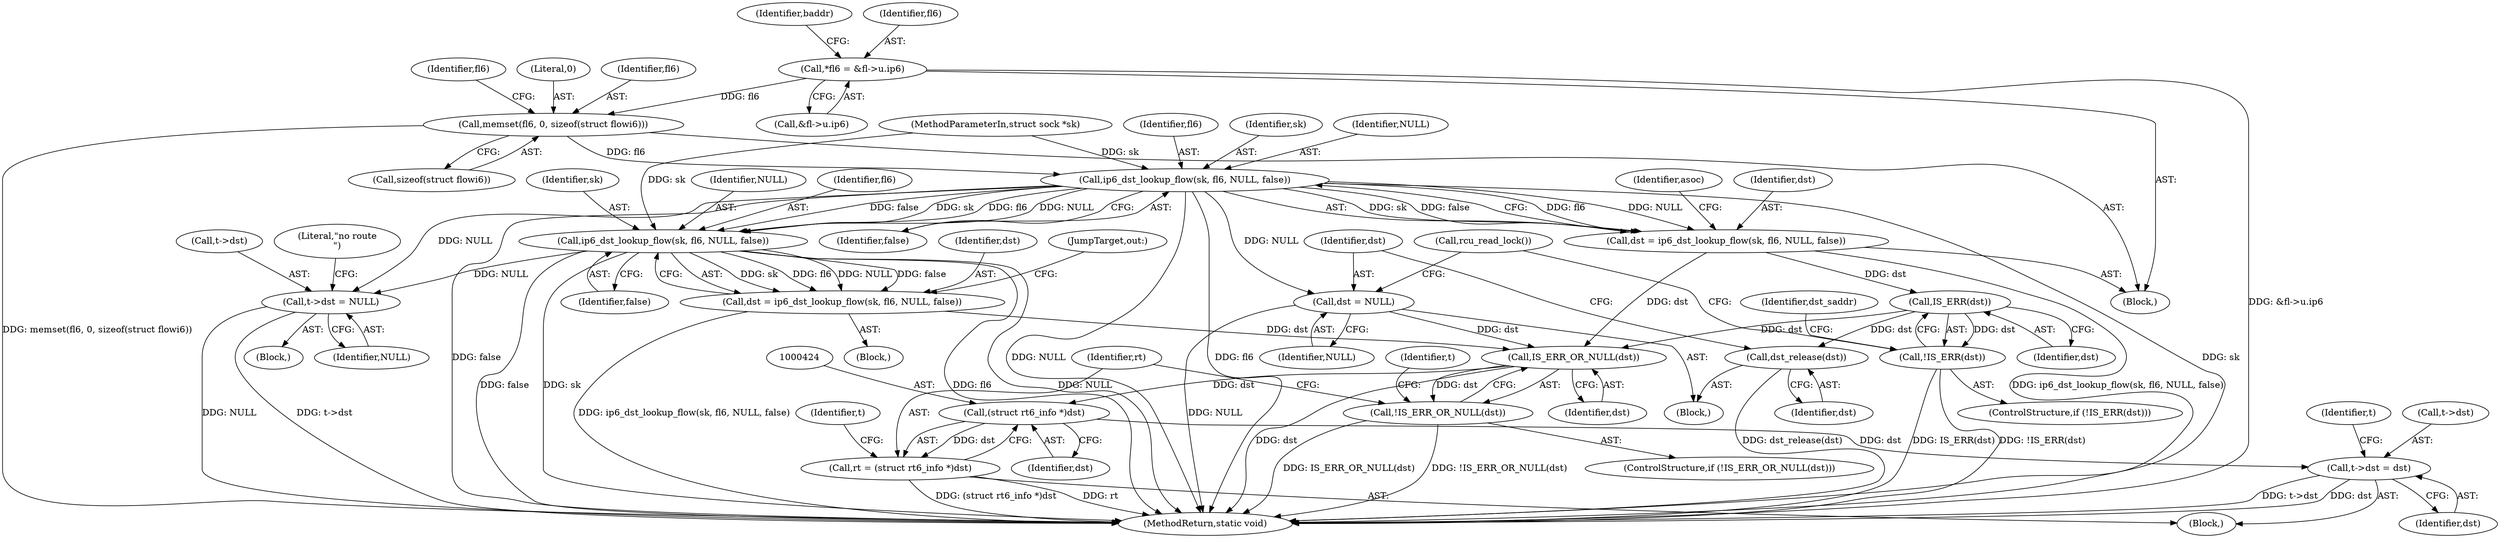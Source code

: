 digraph "1_linux_95ee62083cb6453e056562d91f597552021e6ae7@API" {
"1000150" [label="(Call,memset(fl6, 0, sizeof(struct flowi6)))"];
"1000122" [label="(Call,*fl6 = &fl->u.ip6)"];
"1000247" [label="(Call,ip6_dst_lookup_flow(sk, fl6, NULL, false))"];
"1000245" [label="(Call,dst = ip6_dst_lookup_flow(sk, fl6, NULL, false))"];
"1000272" [label="(Call,IS_ERR(dst))"];
"1000271" [label="(Call,!IS_ERR(dst))"];
"1000322" [label="(Call,dst_release(dst))"];
"1000417" [label="(Call,IS_ERR_OR_NULL(dst))"];
"1000416" [label="(Call,!IS_ERR_OR_NULL(dst))"];
"1000423" [label="(Call,(struct rt6_info *)dst)"];
"1000421" [label="(Call,rt = (struct rt6_info *)dst)"];
"1000426" [label="(Call,t->dst = dst)"];
"1000324" [label="(Call,dst = NULL)"];
"1000409" [label="(Call,ip6_dst_lookup_flow(sk, fl6, NULL, false))"];
"1000407" [label="(Call,dst = ip6_dst_lookup_flow(sk, fl6, NULL, false))"];
"1000459" [label="(Call,t->dst = NULL)"];
"1000388" [label="(Block,)"];
"1000322" [label="(Call,dst_release(dst))"];
"1000255" [label="(Identifier,asoc)"];
"1000274" [label="(Block,)"];
"1000246" [label="(Identifier,dst)"];
"1000271" [label="(Call,!IS_ERR(dst))"];
"1000251" [label="(Identifier,false)"];
"1000426" [label="(Call,t->dst = dst)"];
"1000463" [label="(Identifier,NULL)"];
"1000323" [label="(Identifier,dst)"];
"1000245" [label="(Call,dst = ip6_dst_lookup_flow(sk, fl6, NULL, false))"];
"1000466" [label="(MethodReturn,static void)"];
"1000325" [label="(Identifier,dst)"];
"1000412" [label="(Identifier,NULL)"];
"1000408" [label="(Identifier,dst)"];
"1000423" [label="(Call,(struct rt6_info *)dst)"];
"1000422" [label="(Identifier,rt)"];
"1000419" [label="(Block,)"];
"1000460" [label="(Call,t->dst)"];
"1000418" [label="(Identifier,dst)"];
"1000324" [label="(Call,dst = NULL)"];
"1000273" [label="(Identifier,dst)"];
"1000157" [label="(Identifier,fl6)"];
"1000461" [label="(Identifier,t)"];
"1000134" [label="(Identifier,baddr)"];
"1000122" [label="(Call,*fl6 = &fl->u.ip6)"];
"1000249" [label="(Identifier,fl6)"];
"1000427" [label="(Call,t->dst)"];
"1000326" [label="(Identifier,NULL)"];
"1000413" [label="(Identifier,false)"];
"1000247" [label="(Call,ip6_dst_lookup_flow(sk, fl6, NULL, false))"];
"1000411" [label="(Identifier,fl6)"];
"1000270" [label="(ControlStructure,if (!IS_ERR(dst)))"];
"1000414" [label="(JumpTarget,out:)"];
"1000433" [label="(Identifier,t)"];
"1000110" [label="(Block,)"];
"1000150" [label="(Call,memset(fl6, 0, sizeof(struct flowi6)))"];
"1000410" [label="(Identifier,sk)"];
"1000407" [label="(Call,dst = ip6_dst_lookup_flow(sk, fl6, NULL, false))"];
"1000248" [label="(Identifier,sk)"];
"1000124" [label="(Call,&fl->u.ip6)"];
"1000123" [label="(Identifier,fl6)"];
"1000458" [label="(Block,)"];
"1000415" [label="(ControlStructure,if (!IS_ERR_OR_NULL(dst)))"];
"1000417" [label="(Call,IS_ERR_OR_NULL(dst))"];
"1000272" [label="(Call,IS_ERR(dst))"];
"1000421" [label="(Call,rt = (struct rt6_info *)dst)"];
"1000430" [label="(Identifier,dst)"];
"1000428" [label="(Identifier,t)"];
"1000109" [label="(MethodParameterIn,struct sock *sk)"];
"1000416" [label="(Call,!IS_ERR_OR_NULL(dst))"];
"1000152" [label="(Literal,0)"];
"1000327" [label="(Call,rcu_read_lock())"];
"1000425" [label="(Identifier,dst)"];
"1000250" [label="(Identifier,NULL)"];
"1000465" [label="(Literal,\"no route\n\")"];
"1000409" [label="(Call,ip6_dst_lookup_flow(sk, fl6, NULL, false))"];
"1000153" [label="(Call,sizeof(struct flowi6))"];
"1000459" [label="(Call,t->dst = NULL)"];
"1000277" [label="(Identifier,dst_saddr)"];
"1000151" [label="(Identifier,fl6)"];
"1000150" -> "1000110"  [label="AST: "];
"1000150" -> "1000153"  [label="CFG: "];
"1000151" -> "1000150"  [label="AST: "];
"1000152" -> "1000150"  [label="AST: "];
"1000153" -> "1000150"  [label="AST: "];
"1000157" -> "1000150"  [label="CFG: "];
"1000150" -> "1000466"  [label="DDG: memset(fl6, 0, sizeof(struct flowi6))"];
"1000122" -> "1000150"  [label="DDG: fl6"];
"1000150" -> "1000247"  [label="DDG: fl6"];
"1000122" -> "1000110"  [label="AST: "];
"1000122" -> "1000124"  [label="CFG: "];
"1000123" -> "1000122"  [label="AST: "];
"1000124" -> "1000122"  [label="AST: "];
"1000134" -> "1000122"  [label="CFG: "];
"1000122" -> "1000466"  [label="DDG: &fl->u.ip6"];
"1000247" -> "1000245"  [label="AST: "];
"1000247" -> "1000251"  [label="CFG: "];
"1000248" -> "1000247"  [label="AST: "];
"1000249" -> "1000247"  [label="AST: "];
"1000250" -> "1000247"  [label="AST: "];
"1000251" -> "1000247"  [label="AST: "];
"1000245" -> "1000247"  [label="CFG: "];
"1000247" -> "1000466"  [label="DDG: sk"];
"1000247" -> "1000466"  [label="DDG: false"];
"1000247" -> "1000466"  [label="DDG: NULL"];
"1000247" -> "1000466"  [label="DDG: fl6"];
"1000247" -> "1000245"  [label="DDG: sk"];
"1000247" -> "1000245"  [label="DDG: fl6"];
"1000247" -> "1000245"  [label="DDG: NULL"];
"1000247" -> "1000245"  [label="DDG: false"];
"1000109" -> "1000247"  [label="DDG: sk"];
"1000247" -> "1000324"  [label="DDG: NULL"];
"1000247" -> "1000409"  [label="DDG: sk"];
"1000247" -> "1000409"  [label="DDG: fl6"];
"1000247" -> "1000409"  [label="DDG: NULL"];
"1000247" -> "1000409"  [label="DDG: false"];
"1000247" -> "1000459"  [label="DDG: NULL"];
"1000245" -> "1000110"  [label="AST: "];
"1000246" -> "1000245"  [label="AST: "];
"1000255" -> "1000245"  [label="CFG: "];
"1000245" -> "1000466"  [label="DDG: ip6_dst_lookup_flow(sk, fl6, NULL, false)"];
"1000245" -> "1000272"  [label="DDG: dst"];
"1000245" -> "1000417"  [label="DDG: dst"];
"1000272" -> "1000271"  [label="AST: "];
"1000272" -> "1000273"  [label="CFG: "];
"1000273" -> "1000272"  [label="AST: "];
"1000271" -> "1000272"  [label="CFG: "];
"1000272" -> "1000271"  [label="DDG: dst"];
"1000272" -> "1000322"  [label="DDG: dst"];
"1000272" -> "1000417"  [label="DDG: dst"];
"1000271" -> "1000270"  [label="AST: "];
"1000277" -> "1000271"  [label="CFG: "];
"1000327" -> "1000271"  [label="CFG: "];
"1000271" -> "1000466"  [label="DDG: IS_ERR(dst)"];
"1000271" -> "1000466"  [label="DDG: !IS_ERR(dst)"];
"1000322" -> "1000274"  [label="AST: "];
"1000322" -> "1000323"  [label="CFG: "];
"1000323" -> "1000322"  [label="AST: "];
"1000325" -> "1000322"  [label="CFG: "];
"1000322" -> "1000466"  [label="DDG: dst_release(dst)"];
"1000417" -> "1000416"  [label="AST: "];
"1000417" -> "1000418"  [label="CFG: "];
"1000418" -> "1000417"  [label="AST: "];
"1000416" -> "1000417"  [label="CFG: "];
"1000417" -> "1000466"  [label="DDG: dst"];
"1000417" -> "1000416"  [label="DDG: dst"];
"1000407" -> "1000417"  [label="DDG: dst"];
"1000324" -> "1000417"  [label="DDG: dst"];
"1000417" -> "1000423"  [label="DDG: dst"];
"1000416" -> "1000415"  [label="AST: "];
"1000422" -> "1000416"  [label="CFG: "];
"1000461" -> "1000416"  [label="CFG: "];
"1000416" -> "1000466"  [label="DDG: !IS_ERR_OR_NULL(dst)"];
"1000416" -> "1000466"  [label="DDG: IS_ERR_OR_NULL(dst)"];
"1000423" -> "1000421"  [label="AST: "];
"1000423" -> "1000425"  [label="CFG: "];
"1000424" -> "1000423"  [label="AST: "];
"1000425" -> "1000423"  [label="AST: "];
"1000421" -> "1000423"  [label="CFG: "];
"1000423" -> "1000421"  [label="DDG: dst"];
"1000423" -> "1000426"  [label="DDG: dst"];
"1000421" -> "1000419"  [label="AST: "];
"1000422" -> "1000421"  [label="AST: "];
"1000428" -> "1000421"  [label="CFG: "];
"1000421" -> "1000466"  [label="DDG: (struct rt6_info *)dst"];
"1000421" -> "1000466"  [label="DDG: rt"];
"1000426" -> "1000419"  [label="AST: "];
"1000426" -> "1000430"  [label="CFG: "];
"1000427" -> "1000426"  [label="AST: "];
"1000430" -> "1000426"  [label="AST: "];
"1000433" -> "1000426"  [label="CFG: "];
"1000426" -> "1000466"  [label="DDG: t->dst"];
"1000426" -> "1000466"  [label="DDG: dst"];
"1000324" -> "1000274"  [label="AST: "];
"1000324" -> "1000326"  [label="CFG: "];
"1000325" -> "1000324"  [label="AST: "];
"1000326" -> "1000324"  [label="AST: "];
"1000327" -> "1000324"  [label="CFG: "];
"1000324" -> "1000466"  [label="DDG: NULL"];
"1000409" -> "1000407"  [label="AST: "];
"1000409" -> "1000413"  [label="CFG: "];
"1000410" -> "1000409"  [label="AST: "];
"1000411" -> "1000409"  [label="AST: "];
"1000412" -> "1000409"  [label="AST: "];
"1000413" -> "1000409"  [label="AST: "];
"1000407" -> "1000409"  [label="CFG: "];
"1000409" -> "1000466"  [label="DDG: fl6"];
"1000409" -> "1000466"  [label="DDG: NULL"];
"1000409" -> "1000466"  [label="DDG: false"];
"1000409" -> "1000466"  [label="DDG: sk"];
"1000409" -> "1000407"  [label="DDG: sk"];
"1000409" -> "1000407"  [label="DDG: fl6"];
"1000409" -> "1000407"  [label="DDG: NULL"];
"1000409" -> "1000407"  [label="DDG: false"];
"1000109" -> "1000409"  [label="DDG: sk"];
"1000409" -> "1000459"  [label="DDG: NULL"];
"1000407" -> "1000388"  [label="AST: "];
"1000408" -> "1000407"  [label="AST: "];
"1000414" -> "1000407"  [label="CFG: "];
"1000407" -> "1000466"  [label="DDG: ip6_dst_lookup_flow(sk, fl6, NULL, false)"];
"1000459" -> "1000458"  [label="AST: "];
"1000459" -> "1000463"  [label="CFG: "];
"1000460" -> "1000459"  [label="AST: "];
"1000463" -> "1000459"  [label="AST: "];
"1000465" -> "1000459"  [label="CFG: "];
"1000459" -> "1000466"  [label="DDG: t->dst"];
"1000459" -> "1000466"  [label="DDG: NULL"];
}
